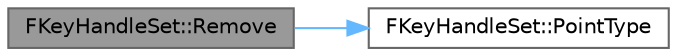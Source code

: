digraph "FKeyHandleSet::Remove"
{
 // INTERACTIVE_SVG=YES
 // LATEX_PDF_SIZE
  bgcolor="transparent";
  edge [fontname=Helvetica,fontsize=10,labelfontname=Helvetica,labelfontsize=10];
  node [fontname=Helvetica,fontsize=10,shape=box,height=0.2,width=0.4];
  rankdir="LR";
  Node1 [id="Node000001",label="FKeyHandleSet::Remove",height=0.2,width=0.4,color="gray40", fillcolor="grey60", style="filled", fontcolor="black",tooltip="Remove a handle from this set."];
  Node1 -> Node2 [id="edge1_Node000001_Node000002",color="steelblue1",style="solid",tooltip=" "];
  Node2 [id="Node000002",label="FKeyHandleSet::PointType",height=0.2,width=0.4,color="grey40", fillcolor="white", style="filled",URL="$d1/df6/structFKeyHandleSet.html#acce6be3f57e90e8240d674da773bde15",tooltip="Retrieve the point type for this handle."];
}
